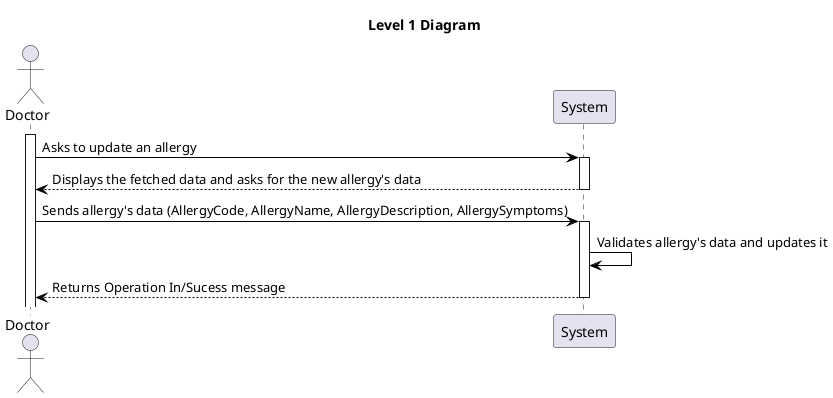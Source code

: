 @startuml level_1

title Level 1 Diagram

hide empty members
'skinparam Linetype ortho

skinparam class {
    BackgroundColor<<valueObject>> #D6EAF8
    BackgroundColor<<root>> #FDEBD0
    BackgroundColor<<service>> #D1F2EB
    BackgroundColor #FEF9E7
    ArrowColor Black
}

skinparam package {
    BackgroundColor #EBF5FB
}

actor Doctor as A

activate A
A -> System: Asks to update an allergy
activate System
System --> A: Displays the fetched data and asks for the new allergy's data
deactivate System
A -> System: Sends allergy's data (AllergyCode, AllergyName, AllergyDescription, AllergySymptoms)
activate System
System -> System: Validates allergy's data and updates it
System --> A: Returns Operation In/Sucess message
deactivate System

@enduml
